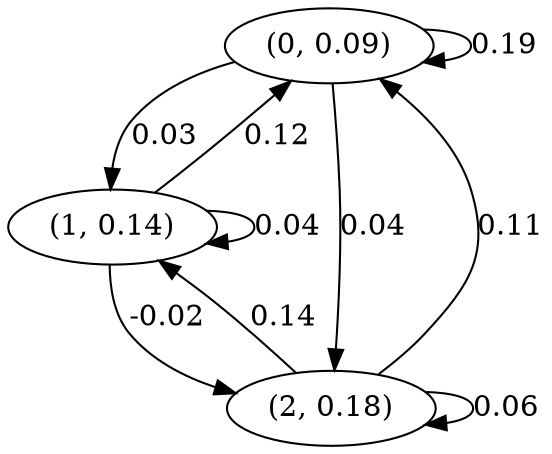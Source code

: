digraph {
    0 [ label = "(0, 0.09)" ]
    1 [ label = "(1, 0.14)" ]
    2 [ label = "(2, 0.18)" ]
    0 -> 0 [ label = "0.19" ]
    1 -> 1 [ label = "0.04" ]
    2 -> 2 [ label = "0.06" ]
    1 -> 0 [ label = "0.12" ]
    2 -> 0 [ label = "0.11" ]
    0 -> 1 [ label = "0.03" ]
    2 -> 1 [ label = "0.14" ]
    0 -> 2 [ label = "0.04" ]
    1 -> 2 [ label = "-0.02" ]
}

